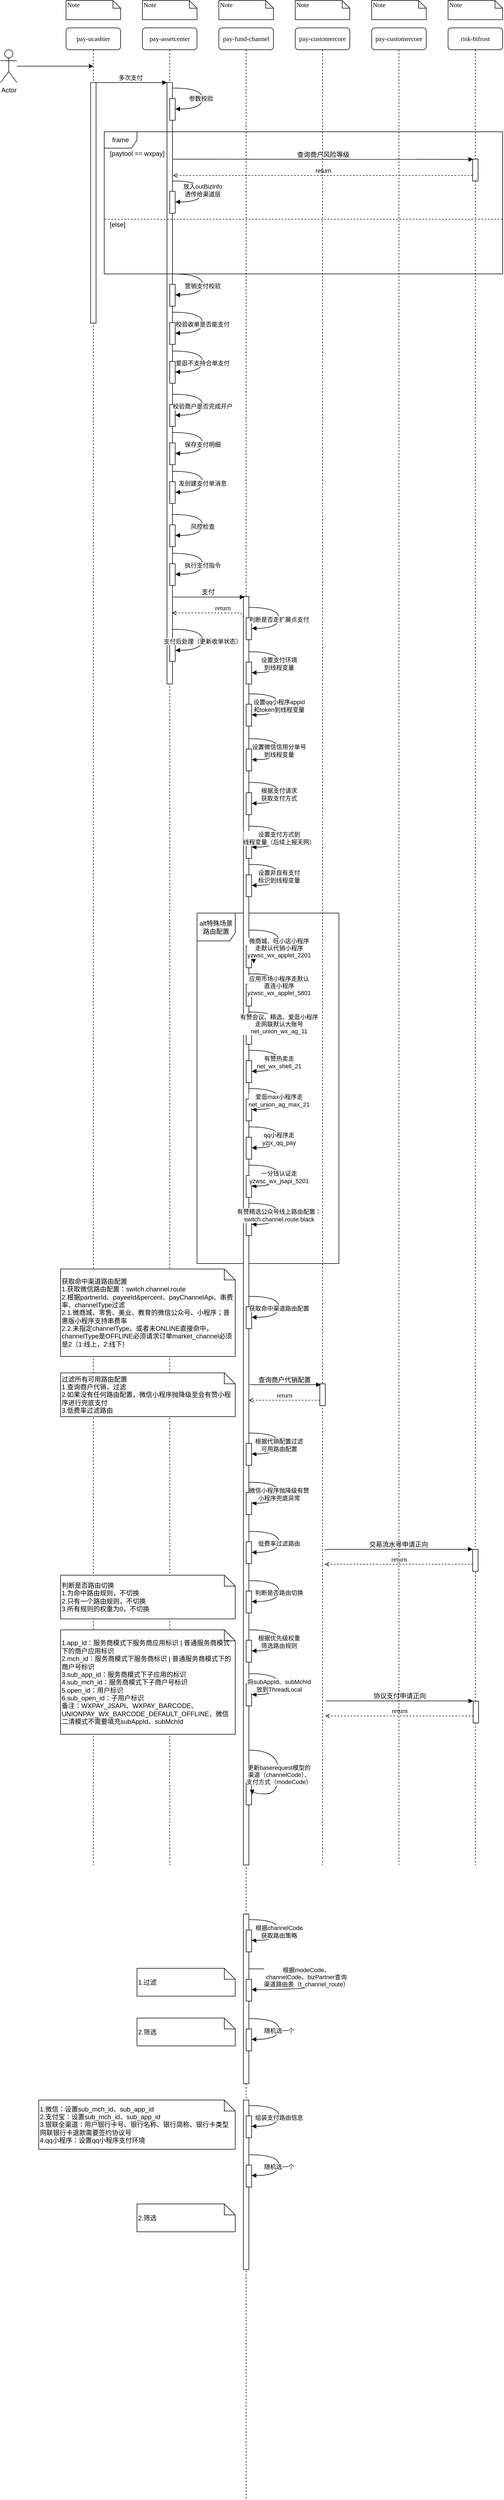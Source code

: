 <mxfile version="14.9.9" type="github">
  <diagram id="kW06Qgidbk0OTePyhjzd" name="第 1 页">
    <mxGraphModel dx="1426" dy="771" grid="1" gridSize="10" guides="1" tooltips="1" connect="1" arrows="1" fold="1" page="1" pageScale="1" pageWidth="2500" pageHeight="10000" math="0" shadow="0">
      <root>
        <mxCell id="0" />
        <mxCell id="1" parent="0" />
        <mxCell id="XzQIP6qpDgnseQ4LIaWj-4" value="pay-fund-channel" style="shape=umlLifeline;perimeter=lifelinePerimeter;whiteSpace=wrap;html=1;container=1;collapsible=0;recursiveResize=0;outlineConnect=0;rounded=1;shadow=0;comic=0;labelBackgroundColor=none;strokeWidth=1;fontFamily=Verdana;fontSize=12;align=center;" parent="1" vertex="1">
          <mxGeometry x="800" y="170" width="100" height="4520" as="geometry" />
        </mxCell>
        <mxCell id="lfuquiuAlMo9zvZJqDUm-64" value="" style="html=1;points=[];perimeter=orthogonalPerimeter;rounded=0;shadow=0;comic=0;labelBackgroundColor=none;strokeWidth=1;fontFamily=Verdana;fontSize=12;align=center;" parent="1" vertex="1">
          <mxGeometry x="845" y="3620" width="10" height="310" as="geometry" />
        </mxCell>
        <mxCell id="lfuquiuAlMo9zvZJqDUm-1" value="alt特殊场景路由配置" style="shape=umlFrame;whiteSpace=wrap;html=1;width=70;height=51;" parent="1" vertex="1">
          <mxGeometry x="760" y="1789" width="260" height="641" as="geometry" />
        </mxCell>
        <mxCell id="XzQIP6qpDgnseQ4LIaWj-1" value="&lt;span&gt;&lt;font style=&quot;font-size: 12px&quot;&gt;pay-assetcenter&lt;/font&gt;&lt;/span&gt;" style="shape=umlLifeline;perimeter=lifelinePerimeter;whiteSpace=wrap;html=1;container=0;collapsible=0;recursiveResize=0;outlineConnect=0;rounded=1;shadow=0;comic=0;labelBackgroundColor=none;strokeWidth=1;fontFamily=Verdana;fontSize=12;align=center;" parent="1" vertex="1">
          <mxGeometry x="660" y="170" width="100" height="3360" as="geometry" />
        </mxCell>
        <mxCell id="XzQIP6qpDgnseQ4LIaWj-2" value="" style="html=1;points=[];perimeter=orthogonalPerimeter;rounded=0;shadow=0;comic=0;labelBackgroundColor=none;strokeWidth=1;fontFamily=Verdana;fontSize=12;align=center;" parent="1" vertex="1">
          <mxGeometry x="705" y="270" width="10" height="1100" as="geometry" />
        </mxCell>
        <mxCell id="XzQIP6qpDgnseQ4LIaWj-3" value="risk-bifrost" style="shape=umlLifeline;perimeter=lifelinePerimeter;whiteSpace=wrap;html=1;container=0;collapsible=0;recursiveResize=0;outlineConnect=0;rounded=1;shadow=0;comic=0;labelBackgroundColor=none;strokeWidth=1;fontFamily=Verdana;fontSize=12;align=center;" parent="1" vertex="1">
          <mxGeometry x="1220" y="170" width="100" height="3360" as="geometry" />
        </mxCell>
        <mxCell id="XzQIP6qpDgnseQ4LIaWj-6" value="pay-customercore" style="shape=umlLifeline;perimeter=lifelinePerimeter;whiteSpace=wrap;html=1;container=1;collapsible=0;recursiveResize=0;outlineConnect=0;rounded=1;shadow=0;comic=0;labelBackgroundColor=none;strokeWidth=1;fontFamily=Verdana;fontSize=12;align=center;" parent="1" vertex="1">
          <mxGeometry x="1080" y="170" width="100" height="3360" as="geometry" />
        </mxCell>
        <mxCell id="XzQIP6qpDgnseQ4LIaWj-10" value="&lt;font style=&quot;font-size: 12px&quot;&gt;pay-ucashier&lt;/font&gt;" style="shape=umlLifeline;perimeter=lifelinePerimeter;whiteSpace=wrap;html=1;container=1;collapsible=0;recursiveResize=0;outlineConnect=0;rounded=1;shadow=0;comic=0;labelBackgroundColor=none;strokeWidth=1;fontFamily=Verdana;fontSize=12;align=center;" parent="1" vertex="1">
          <mxGeometry x="520" y="170" width="100" height="3360" as="geometry" />
        </mxCell>
        <mxCell id="XzQIP6qpDgnseQ4LIaWj-11" value="" style="html=1;points=[];perimeter=orthogonalPerimeter;rounded=0;shadow=0;comic=0;labelBackgroundColor=none;strokeWidth=1;fontFamily=Verdana;fontSize=12;align=center;" parent="XzQIP6qpDgnseQ4LIaWj-10" vertex="1">
          <mxGeometry x="45" y="100" width="10" height="440" as="geometry" />
        </mxCell>
        <mxCell id="XzQIP6qpDgnseQ4LIaWj-12" value="Note" style="shape=note;whiteSpace=wrap;html=1;size=14;verticalAlign=top;align=left;spacingTop=-6;rounded=0;shadow=0;comic=0;labelBackgroundColor=none;strokeWidth=1;fontFamily=Verdana;fontSize=12" parent="1" vertex="1">
          <mxGeometry x="520" y="120" width="100" height="35" as="geometry" />
        </mxCell>
        <mxCell id="XzQIP6qpDgnseQ4LIaWj-13" value="Note" style="shape=note;whiteSpace=wrap;html=1;size=14;verticalAlign=top;align=left;spacingTop=-6;rounded=0;shadow=0;comic=0;labelBackgroundColor=none;strokeWidth=1;fontFamily=Verdana;fontSize=12" parent="1" vertex="1">
          <mxGeometry x="660" y="120" width="100" height="35" as="geometry" />
        </mxCell>
        <mxCell id="XzQIP6qpDgnseQ4LIaWj-14" value="Note" style="shape=note;whiteSpace=wrap;html=1;size=14;verticalAlign=top;align=left;spacingTop=-6;rounded=0;shadow=0;comic=0;labelBackgroundColor=none;strokeWidth=1;fontFamily=Verdana;fontSize=12" parent="1" vertex="1">
          <mxGeometry x="800" y="120" width="100" height="35" as="geometry" />
        </mxCell>
        <mxCell id="XzQIP6qpDgnseQ4LIaWj-15" value="Note" style="shape=note;whiteSpace=wrap;html=1;size=14;verticalAlign=top;align=left;spacingTop=-6;rounded=0;shadow=0;comic=0;labelBackgroundColor=none;strokeWidth=1;fontFamily=Verdana;fontSize=12" parent="1" vertex="1">
          <mxGeometry x="940" y="120" width="100" height="35" as="geometry" />
        </mxCell>
        <mxCell id="XzQIP6qpDgnseQ4LIaWj-16" value="Note" style="shape=note;whiteSpace=wrap;html=1;size=14;verticalAlign=top;align=left;spacingTop=-6;rounded=0;shadow=0;comic=0;labelBackgroundColor=none;strokeWidth=1;fontFamily=Verdana;fontSize=12" parent="1" vertex="1">
          <mxGeometry x="1080" y="120" width="100" height="35" as="geometry" />
        </mxCell>
        <mxCell id="XzQIP6qpDgnseQ4LIaWj-17" value="Note" style="shape=note;whiteSpace=wrap;html=1;size=14;verticalAlign=top;align=left;spacingTop=-6;rounded=0;shadow=0;comic=0;labelBackgroundColor=none;strokeWidth=1;fontFamily=Verdana;fontSize=12" parent="1" vertex="1">
          <mxGeometry x="1220" y="120" width="100" height="35" as="geometry" />
        </mxCell>
        <mxCell id="XzQIP6qpDgnseQ4LIaWj-18" value="" style="html=1;points=[];perimeter=orthogonalPerimeter;rounded=0;shadow=0;comic=0;labelBackgroundColor=none;strokeWidth=1;fontFamily=Verdana;fontSize=12;align=center;" parent="1" vertex="1">
          <mxGeometry x="1265" y="410" width="10" height="40" as="geometry" />
        </mxCell>
        <mxCell id="XzQIP6qpDgnseQ4LIaWj-19" value="查询商户风险等级" style="html=1;verticalAlign=bottom;endArrow=block;labelBackgroundColor=none;fontFamily=Verdana;fontSize=12;edgeStyle=elbowEdgeStyle;elbow=vertical;entryX=0.1;entryY=0.025;entryDx=0;entryDy=0;entryPerimeter=0;exitX=1.1;exitY=0.182;exitDx=0;exitDy=0;exitPerimeter=0;" parent="1" target="XzQIP6qpDgnseQ4LIaWj-18" edge="1">
          <mxGeometry relative="1" as="geometry">
            <mxPoint x="716" y="410.08" as="sourcePoint" />
            <mxPoint x="980" y="490" as="targetPoint" />
          </mxGeometry>
        </mxCell>
        <mxCell id="XzQIP6qpDgnseQ4LIaWj-20" value="多次支付" style="html=1;verticalAlign=bottom;endArrow=block;entryX=0;entryY=0;entryDx=0;entryDy=0;entryPerimeter=0;" parent="1" target="XzQIP6qpDgnseQ4LIaWj-2" edge="1">
          <mxGeometry width="80" relative="1" as="geometry">
            <mxPoint x="570" y="270" as="sourcePoint" />
            <mxPoint x="700" y="270" as="targetPoint" />
          </mxGeometry>
        </mxCell>
        <mxCell id="XzQIP6qpDgnseQ4LIaWj-21" value="" style="html=1;points=[];perimeter=orthogonalPerimeter;rounded=0;shadow=0;comic=0;labelBackgroundColor=none;strokeWidth=1;fontFamily=Verdana;fontSize=12;align=center;" parent="1" vertex="1">
          <mxGeometry x="710" y="299" width="10" height="40" as="geometry" />
        </mxCell>
        <mxCell id="XzQIP6qpDgnseQ4LIaWj-22" value="" style="html=1;verticalAlign=bottom;endArrow=block;labelBackgroundColor=none;fontFamily=Verdana;fontSize=12;elbow=vertical;edgeStyle=orthogonalEdgeStyle;curved=1;entryX=1;entryY=0.286;entryPerimeter=0;exitX=1.038;exitY=0.345;exitPerimeter=0;" parent="1" edge="1">
          <mxGeometry relative="1" as="geometry">
            <mxPoint x="715.333" y="280" as="sourcePoint" />
            <mxPoint x="720.333" y="318.333" as="targetPoint" />
            <Array as="points">
              <mxPoint x="770" y="280" />
              <mxPoint x="770" y="318" />
            </Array>
          </mxGeometry>
        </mxCell>
        <mxCell id="XzQIP6qpDgnseQ4LIaWj-23" value="参数校验" style="edgeLabel;html=1;align=center;verticalAlign=middle;resizable=0;points=[];" parent="XzQIP6qpDgnseQ4LIaWj-22" vertex="1" connectable="0">
          <mxGeometry x="0.033" y="-3" relative="1" as="geometry">
            <mxPoint as="offset" />
          </mxGeometry>
        </mxCell>
        <mxCell id="XzQIP6qpDgnseQ4LIaWj-24" value="return" style="html=1;verticalAlign=bottom;endArrow=open;dashed=1;endSize=6;entryX=1.1;entryY=0.25;entryDx=0;entryDy=0;entryPerimeter=0;" parent="1" edge="1">
          <mxGeometry relative="1" as="geometry">
            <mxPoint x="1265" y="440" as="sourcePoint" />
            <mxPoint x="716" y="440" as="targetPoint" />
          </mxGeometry>
        </mxCell>
        <mxCell id="XzQIP6qpDgnseQ4LIaWj-25" value="" style="html=1;points=[];perimeter=orthogonalPerimeter;rounded=0;shadow=0;comic=0;labelBackgroundColor=none;strokeWidth=1;fontFamily=Verdana;fontSize=12;align=center;" parent="1" vertex="1">
          <mxGeometry x="710" y="469" width="10" height="40" as="geometry" />
        </mxCell>
        <mxCell id="XzQIP6qpDgnseQ4LIaWj-26" value="" style="html=1;verticalAlign=bottom;endArrow=block;labelBackgroundColor=none;fontFamily=Verdana;fontSize=12;elbow=vertical;edgeStyle=orthogonalEdgeStyle;curved=1;entryX=1;entryY=0.286;entryPerimeter=0;exitX=1.038;exitY=0.345;exitPerimeter=0;" parent="1" edge="1">
          <mxGeometry relative="1" as="geometry">
            <mxPoint x="715.333" y="450" as="sourcePoint" />
            <mxPoint x="720.333" y="488.333" as="targetPoint" />
            <Array as="points">
              <mxPoint x="770" y="450" />
              <mxPoint x="770" y="488" />
            </Array>
          </mxGeometry>
        </mxCell>
        <mxCell id="XzQIP6qpDgnseQ4LIaWj-27" value="放入outBizInfo&lt;br&gt;透传给渠道层" style="edgeLabel;html=1;align=center;verticalAlign=middle;resizable=0;points=[];" parent="XzQIP6qpDgnseQ4LIaWj-26" vertex="1" connectable="0">
          <mxGeometry x="0.005" relative="1" as="geometry">
            <mxPoint as="offset" />
          </mxGeometry>
        </mxCell>
        <mxCell id="XzQIP6qpDgnseQ4LIaWj-28" value="" style="endArrow=none;html=1;edgeStyle=orthogonalEdgeStyle;dashed=1;" parent="1" edge="1">
          <mxGeometry relative="1" as="geometry">
            <mxPoint x="591" y="520" as="sourcePoint" />
            <mxPoint x="1320" y="520" as="targetPoint" />
          </mxGeometry>
        </mxCell>
        <mxCell id="XzQIP6qpDgnseQ4LIaWj-29" value="[else]" style="text;html=1;align=center;verticalAlign=middle;resizable=0;points=[];autosize=1;strokeColor=none;" parent="1" vertex="1">
          <mxGeometry x="594" y="520" width="40" height="20" as="geometry" />
        </mxCell>
        <mxCell id="XzQIP6qpDgnseQ4LIaWj-30" value="" style="html=1;points=[];perimeter=orthogonalPerimeter;rounded=0;shadow=0;comic=0;labelBackgroundColor=none;strokeWidth=1;fontFamily=Verdana;fontSize=12;align=center;" parent="1" vertex="1">
          <mxGeometry x="710" y="639" width="10" height="40" as="geometry" />
        </mxCell>
        <mxCell id="XzQIP6qpDgnseQ4LIaWj-31" value="" style="html=1;verticalAlign=bottom;endArrow=block;labelBackgroundColor=none;fontFamily=Verdana;fontSize=12;elbow=vertical;edgeStyle=orthogonalEdgeStyle;curved=1;entryX=1;entryY=0.286;entryPerimeter=0;exitX=1.038;exitY=0.345;exitPerimeter=0;" parent="1" edge="1">
          <mxGeometry relative="1" as="geometry">
            <mxPoint x="715.333" y="620" as="sourcePoint" />
            <mxPoint x="720.333" y="658.333" as="targetPoint" />
            <Array as="points">
              <mxPoint x="770" y="620" />
              <mxPoint x="770" y="658" />
            </Array>
          </mxGeometry>
        </mxCell>
        <mxCell id="XzQIP6qpDgnseQ4LIaWj-32" value="营销支付校验" style="edgeLabel;html=1;align=center;verticalAlign=middle;resizable=0;points=[];" parent="XzQIP6qpDgnseQ4LIaWj-31" vertex="1" connectable="0">
          <mxGeometry x="0.075" relative="1" as="geometry">
            <mxPoint as="offset" />
          </mxGeometry>
        </mxCell>
        <mxCell id="XzQIP6qpDgnseQ4LIaWj-33" value="" style="html=1;points=[];perimeter=orthogonalPerimeter;rounded=0;shadow=0;comic=0;labelBackgroundColor=none;strokeWidth=1;fontFamily=Verdana;fontSize=12;align=center;" parent="1" vertex="1">
          <mxGeometry x="710" y="709" width="10" height="40" as="geometry" />
        </mxCell>
        <mxCell id="XzQIP6qpDgnseQ4LIaWj-34" value="" style="html=1;verticalAlign=bottom;endArrow=block;labelBackgroundColor=none;fontFamily=Verdana;fontSize=12;elbow=vertical;edgeStyle=orthogonalEdgeStyle;curved=1;entryX=1;entryY=0.286;entryPerimeter=0;exitX=1.038;exitY=0.345;exitPerimeter=0;" parent="1" edge="1">
          <mxGeometry relative="1" as="geometry">
            <mxPoint x="715.333" y="690" as="sourcePoint" />
            <mxPoint x="720.333" y="728.333" as="targetPoint" />
            <Array as="points">
              <mxPoint x="770" y="690" />
              <mxPoint x="770" y="728" />
            </Array>
          </mxGeometry>
        </mxCell>
        <mxCell id="XzQIP6qpDgnseQ4LIaWj-35" value="校验收单是否能支付" style="edgeLabel;html=1;align=center;verticalAlign=middle;resizable=0;points=[];" parent="XzQIP6qpDgnseQ4LIaWj-34" vertex="1" connectable="0">
          <mxGeometry x="0.075" relative="1" as="geometry">
            <mxPoint as="offset" />
          </mxGeometry>
        </mxCell>
        <mxCell id="XzQIP6qpDgnseQ4LIaWj-36" value="" style="html=1;points=[];perimeter=orthogonalPerimeter;rounded=0;shadow=0;comic=0;labelBackgroundColor=none;strokeWidth=1;fontFamily=Verdana;fontSize=12;align=center;" parent="1" vertex="1">
          <mxGeometry x="710" y="780" width="10" height="40" as="geometry" />
        </mxCell>
        <mxCell id="XzQIP6qpDgnseQ4LIaWj-37" value="" style="html=1;verticalAlign=bottom;endArrow=block;labelBackgroundColor=none;fontFamily=Verdana;fontSize=12;elbow=vertical;edgeStyle=orthogonalEdgeStyle;curved=1;entryX=1;entryY=0.286;entryPerimeter=0;exitX=1.038;exitY=0.345;exitPerimeter=0;" parent="1" edge="1">
          <mxGeometry relative="1" as="geometry">
            <mxPoint x="715.333" y="761" as="sourcePoint" />
            <mxPoint x="720.333" y="799.333" as="targetPoint" />
            <Array as="points">
              <mxPoint x="770" y="761" />
              <mxPoint x="770" y="799" />
            </Array>
          </mxGeometry>
        </mxCell>
        <mxCell id="XzQIP6qpDgnseQ4LIaWj-38" value="爱逛不支持合单支付" style="edgeLabel;html=1;align=center;verticalAlign=middle;resizable=0;points=[];" parent="XzQIP6qpDgnseQ4LIaWj-37" vertex="1" connectable="0">
          <mxGeometry x="0.075" relative="1" as="geometry">
            <mxPoint as="offset" />
          </mxGeometry>
        </mxCell>
        <mxCell id="XzQIP6qpDgnseQ4LIaWj-39" value="" style="html=1;points=[];perimeter=orthogonalPerimeter;rounded=0;shadow=0;comic=0;labelBackgroundColor=none;strokeWidth=1;fontFamily=Verdana;fontSize=12;align=center;" parent="1" vertex="1">
          <mxGeometry x="710" y="859" width="10" height="40" as="geometry" />
        </mxCell>
        <mxCell id="XzQIP6qpDgnseQ4LIaWj-40" value="" style="html=1;verticalAlign=bottom;endArrow=block;labelBackgroundColor=none;fontFamily=Verdana;fontSize=12;elbow=vertical;edgeStyle=orthogonalEdgeStyle;curved=1;entryX=1;entryY=0.286;entryPerimeter=0;exitX=1.038;exitY=0.345;exitPerimeter=0;" parent="1" edge="1">
          <mxGeometry relative="1" as="geometry">
            <mxPoint x="715.333" y="840" as="sourcePoint" />
            <mxPoint x="720.333" y="878.333" as="targetPoint" />
            <Array as="points">
              <mxPoint x="770" y="840" />
              <mxPoint x="770" y="878" />
            </Array>
          </mxGeometry>
        </mxCell>
        <mxCell id="XzQIP6qpDgnseQ4LIaWj-41" value="校验商户是否完成开户" style="edgeLabel;html=1;align=center;verticalAlign=middle;resizable=0;points=[];" parent="XzQIP6qpDgnseQ4LIaWj-40" vertex="1" connectable="0">
          <mxGeometry x="0.075" relative="1" as="geometry">
            <mxPoint as="offset" />
          </mxGeometry>
        </mxCell>
        <mxCell id="XzQIP6qpDgnseQ4LIaWj-42" value="" style="html=1;points=[];perimeter=orthogonalPerimeter;rounded=0;shadow=0;comic=0;labelBackgroundColor=none;strokeWidth=1;fontFamily=Verdana;fontSize=12;align=center;" parent="1" vertex="1">
          <mxGeometry x="710" y="929" width="10" height="40" as="geometry" />
        </mxCell>
        <mxCell id="XzQIP6qpDgnseQ4LIaWj-43" value="" style="html=1;verticalAlign=bottom;endArrow=block;labelBackgroundColor=none;fontFamily=Verdana;fontSize=12;elbow=vertical;edgeStyle=orthogonalEdgeStyle;curved=1;entryX=1;entryY=0.286;entryPerimeter=0;exitX=1.038;exitY=0.345;exitPerimeter=0;" parent="1" edge="1">
          <mxGeometry relative="1" as="geometry">
            <mxPoint x="715.333" y="910" as="sourcePoint" />
            <mxPoint x="720.333" y="948.333" as="targetPoint" />
            <Array as="points">
              <mxPoint x="770" y="910" />
              <mxPoint x="770" y="948" />
            </Array>
          </mxGeometry>
        </mxCell>
        <mxCell id="XzQIP6qpDgnseQ4LIaWj-44" value="保存支付明细" style="edgeLabel;html=1;align=center;verticalAlign=middle;resizable=0;points=[];" parent="XzQIP6qpDgnseQ4LIaWj-43" vertex="1" connectable="0">
          <mxGeometry x="0.075" relative="1" as="geometry">
            <mxPoint as="offset" />
          </mxGeometry>
        </mxCell>
        <mxCell id="XzQIP6qpDgnseQ4LIaWj-45" value="" style="html=1;points=[];perimeter=orthogonalPerimeter;rounded=0;shadow=0;comic=0;labelBackgroundColor=none;strokeWidth=1;fontFamily=Verdana;fontSize=12;align=center;" parent="1" vertex="1">
          <mxGeometry x="710" y="1000" width="10" height="40" as="geometry" />
        </mxCell>
        <mxCell id="XzQIP6qpDgnseQ4LIaWj-46" value="" style="html=1;verticalAlign=bottom;endArrow=block;labelBackgroundColor=none;fontFamily=Verdana;fontSize=12;elbow=vertical;edgeStyle=orthogonalEdgeStyle;curved=1;entryX=1;entryY=0.286;entryPerimeter=0;exitX=1.038;exitY=0.345;exitPerimeter=0;" parent="1" edge="1">
          <mxGeometry relative="1" as="geometry">
            <mxPoint x="715.333" y="981" as="sourcePoint" />
            <mxPoint x="720.333" y="1019.333" as="targetPoint" />
            <Array as="points">
              <mxPoint x="770" y="981" />
              <mxPoint x="770" y="1019" />
            </Array>
          </mxGeometry>
        </mxCell>
        <mxCell id="XzQIP6qpDgnseQ4LIaWj-47" value="发创建支付单消息" style="edgeLabel;html=1;align=center;verticalAlign=middle;resizable=0;points=[];" parent="XzQIP6qpDgnseQ4LIaWj-46" vertex="1" connectable="0">
          <mxGeometry x="0.075" relative="1" as="geometry">
            <mxPoint as="offset" />
          </mxGeometry>
        </mxCell>
        <mxCell id="XzQIP6qpDgnseQ4LIaWj-48" value="" style="html=1;points=[];perimeter=orthogonalPerimeter;rounded=0;shadow=0;comic=0;labelBackgroundColor=none;strokeWidth=1;fontFamily=Verdana;fontSize=12;align=center;" parent="1" vertex="1">
          <mxGeometry x="710" y="1079" width="10" height="40" as="geometry" />
        </mxCell>
        <mxCell id="XzQIP6qpDgnseQ4LIaWj-49" value="" style="html=1;verticalAlign=bottom;endArrow=block;labelBackgroundColor=none;fontFamily=Verdana;fontSize=12;elbow=vertical;edgeStyle=orthogonalEdgeStyle;curved=1;entryX=1;entryY=0.286;entryPerimeter=0;exitX=1.038;exitY=0.345;exitPerimeter=0;" parent="1" edge="1">
          <mxGeometry relative="1" as="geometry">
            <mxPoint x="715.333" y="1060" as="sourcePoint" />
            <mxPoint x="720.333" y="1098.333" as="targetPoint" />
            <Array as="points">
              <mxPoint x="770" y="1060" />
              <mxPoint x="770" y="1098" />
            </Array>
          </mxGeometry>
        </mxCell>
        <mxCell id="XzQIP6qpDgnseQ4LIaWj-50" value="风控检查" style="edgeLabel;html=1;align=center;verticalAlign=middle;resizable=0;points=[];" parent="XzQIP6qpDgnseQ4LIaWj-49" vertex="1" connectable="0">
          <mxGeometry x="0.075" relative="1" as="geometry">
            <mxPoint as="offset" />
          </mxGeometry>
        </mxCell>
        <mxCell id="XzQIP6qpDgnseQ4LIaWj-51" value="" style="html=1;points=[];perimeter=orthogonalPerimeter;rounded=0;shadow=0;comic=0;labelBackgroundColor=none;strokeWidth=1;fontFamily=Verdana;fontSize=12;align=center;" parent="1" vertex="1">
          <mxGeometry x="710" y="1150" width="10" height="40" as="geometry" />
        </mxCell>
        <mxCell id="XzQIP6qpDgnseQ4LIaWj-52" value="" style="html=1;verticalAlign=bottom;endArrow=block;labelBackgroundColor=none;fontFamily=Verdana;fontSize=12;elbow=vertical;edgeStyle=orthogonalEdgeStyle;curved=1;entryX=1;entryY=0.286;entryPerimeter=0;exitX=1.038;exitY=0.345;exitPerimeter=0;" parent="1" edge="1">
          <mxGeometry relative="1" as="geometry">
            <mxPoint x="715.333" y="1131" as="sourcePoint" />
            <mxPoint x="720.333" y="1169.333" as="targetPoint" />
            <Array as="points">
              <mxPoint x="770" y="1131" />
              <mxPoint x="770" y="1169" />
            </Array>
          </mxGeometry>
        </mxCell>
        <mxCell id="XzQIP6qpDgnseQ4LIaWj-53" value="执行支付指令" style="edgeLabel;html=1;align=center;verticalAlign=middle;resizable=0;points=[];" parent="XzQIP6qpDgnseQ4LIaWj-52" vertex="1" connectable="0">
          <mxGeometry x="0.075" relative="1" as="geometry">
            <mxPoint as="offset" />
          </mxGeometry>
        </mxCell>
        <mxCell id="XzQIP6qpDgnseQ4LIaWj-54" value="" style="html=1;points=[];perimeter=orthogonalPerimeter;rounded=0;shadow=0;comic=0;labelBackgroundColor=none;strokeWidth=1;fontFamily=Verdana;fontSize=12;align=center;" parent="1" vertex="1">
          <mxGeometry x="710" y="1289" width="10" height="40" as="geometry" />
        </mxCell>
        <mxCell id="XzQIP6qpDgnseQ4LIaWj-55" value="" style="html=1;verticalAlign=bottom;endArrow=block;labelBackgroundColor=none;fontFamily=Verdana;fontSize=12;elbow=vertical;edgeStyle=orthogonalEdgeStyle;curved=1;entryX=1;entryY=0.286;entryPerimeter=0;exitX=1.038;exitY=0.345;exitPerimeter=0;" parent="1" edge="1">
          <mxGeometry relative="1" as="geometry">
            <mxPoint x="715.333" y="1270" as="sourcePoint" />
            <mxPoint x="720.333" y="1308.333" as="targetPoint" />
            <Array as="points">
              <mxPoint x="770" y="1270" />
              <mxPoint x="770" y="1308" />
            </Array>
          </mxGeometry>
        </mxCell>
        <mxCell id="XzQIP6qpDgnseQ4LIaWj-56" value="支付后处理（更新收单状态）" style="edgeLabel;html=1;align=center;verticalAlign=middle;resizable=0;points=[];" parent="XzQIP6qpDgnseQ4LIaWj-55" vertex="1" connectable="0">
          <mxGeometry x="0.075" relative="1" as="geometry">
            <mxPoint as="offset" />
          </mxGeometry>
        </mxCell>
        <mxCell id="XzQIP6qpDgnseQ4LIaWj-57" value="" style="html=1;points=[];perimeter=orthogonalPerimeter;rounded=0;shadow=0;comic=0;labelBackgroundColor=none;strokeColor=#000000;strokeWidth=1;fillColor=#FFFFFF;fontFamily=Verdana;fontSize=12;fontColor=#000000;align=center;" parent="1" vertex="1">
          <mxGeometry x="845" y="1210" width="10" height="2320" as="geometry" />
        </mxCell>
        <mxCell id="XzQIP6qpDgnseQ4LIaWj-58" value="支付" style="html=1;verticalAlign=bottom;endArrow=block;labelBackgroundColor=none;fontFamily=Verdana;fontSize=12;edgeStyle=elbowEdgeStyle;elbow=vertical;exitX=1;exitY=0.854;exitDx=0;exitDy=0;exitPerimeter=0;" parent="1" source="XzQIP6qpDgnseQ4LIaWj-2" edge="1">
          <mxGeometry relative="1" as="geometry">
            <mxPoint x="722" y="1210" as="sourcePoint" />
            <mxPoint x="847" y="1211" as="targetPoint" />
            <Array as="points">
              <mxPoint x="720" y="1211" />
            </Array>
          </mxGeometry>
        </mxCell>
        <mxCell id="XzQIP6qpDgnseQ4LIaWj-59" value="" style="html=1;points=[];perimeter=orthogonalPerimeter;rounded=0;shadow=0;comic=0;labelBackgroundColor=none;strokeWidth=1;fontFamily=Verdana;fontSize=12;align=center;" parent="1" vertex="1">
          <mxGeometry x="850" y="1249" width="10" height="40" as="geometry" />
        </mxCell>
        <mxCell id="XzQIP6qpDgnseQ4LIaWj-60" value="" style="html=1;verticalAlign=bottom;endArrow=block;labelBackgroundColor=none;fontFamily=Verdana;fontSize=12;elbow=vertical;edgeStyle=orthogonalEdgeStyle;curved=1;entryX=1;entryY=0.286;entryPerimeter=0;exitX=1.038;exitY=0.345;exitPerimeter=0;" parent="1" edge="1">
          <mxGeometry relative="1" as="geometry">
            <mxPoint x="855.333" y="1230" as="sourcePoint" />
            <mxPoint x="860.333" y="1268.333" as="targetPoint" />
            <Array as="points">
              <mxPoint x="910" y="1230" />
              <mxPoint x="910" y="1268" />
            </Array>
          </mxGeometry>
        </mxCell>
        <mxCell id="XzQIP6qpDgnseQ4LIaWj-61" value="判断是否走扩展点支付" style="edgeLabel;html=1;align=center;verticalAlign=middle;resizable=0;points=[];" parent="XzQIP6qpDgnseQ4LIaWj-60" vertex="1" connectable="0">
          <mxGeometry x="0.075" relative="1" as="geometry">
            <mxPoint as="offset" />
          </mxGeometry>
        </mxCell>
        <mxCell id="XzQIP6qpDgnseQ4LIaWj-63" value="return" style="html=1;verticalAlign=bottom;endArrow=open;dashed=1;endSize=6;labelBackgroundColor=none;fontFamily=Verdana;fontSize=12;edgeStyle=elbowEdgeStyle;elbow=vertical;exitX=0;exitY=0.037;exitDx=0;exitDy=0;exitPerimeter=0;" parent="1" source="XzQIP6qpDgnseQ4LIaWj-57" edge="1">
          <mxGeometry relative="1" as="geometry">
            <mxPoint x="714" y="1240" as="targetPoint" />
            <Array as="points">
              <mxPoint x="783.5" y="1240" />
              <mxPoint x="813.5" y="1240" />
            </Array>
            <mxPoint x="838.5" y="1240" as="sourcePoint" />
          </mxGeometry>
        </mxCell>
        <mxCell id="XzQIP6qpDgnseQ4LIaWj-131" value="" style="html=1;points=[];perimeter=orthogonalPerimeter;rounded=0;shadow=0;comic=0;labelBackgroundColor=none;strokeWidth=1;fontFamily=Verdana;fontSize=12;align=center;" parent="1" vertex="1">
          <mxGeometry x="1265" y="2953" width="10" height="40" as="geometry" />
        </mxCell>
        <mxCell id="XzQIP6qpDgnseQ4LIaWj-132" value="交易流水号申请正向" style="html=1;verticalAlign=bottom;endArrow=block;labelBackgroundColor=none;fontFamily=Verdana;fontSize=12;edgeStyle=elbowEdgeStyle;elbow=vertical;exitX=1;exitY=0.74;exitDx=0;exitDy=0;exitPerimeter=0;" parent="1" edge="1">
          <mxGeometry relative="1" as="geometry">
            <mxPoint x="995" y="2955.2" as="sourcePoint" />
            <mxPoint x="1265" y="2953" as="targetPoint" />
            <Array as="points">
              <mxPoint x="1005" y="2952.6" />
            </Array>
          </mxGeometry>
        </mxCell>
        <mxCell id="XzQIP6qpDgnseQ4LIaWj-133" value="return" style="html=1;verticalAlign=bottom;endArrow=open;dashed=1;endSize=6;labelBackgroundColor=none;fontFamily=Verdana;fontSize=12;edgeStyle=elbowEdgeStyle;elbow=vertical;exitX=0;exitY=0.7;exitDx=0;exitDy=0;exitPerimeter=0;" parent="1" source="XzQIP6qpDgnseQ4LIaWj-131" edge="1">
          <mxGeometry relative="1" as="geometry">
            <mxPoint x="994" y="2980" as="targetPoint" />
            <Array as="points">
              <mxPoint x="1204" y="2980" />
              <mxPoint x="1234" y="2980" />
            </Array>
            <mxPoint x="1259" y="2980" as="sourcePoint" />
          </mxGeometry>
        </mxCell>
        <mxCell id="XzQIP6qpDgnseQ4LIaWj-143" value="" style="html=1;points=[];perimeter=orthogonalPerimeter;rounded=0;shadow=0;comic=0;labelBackgroundColor=none;strokeWidth=1;fontFamily=Verdana;fontSize=12;align=center;" parent="1" vertex="1">
          <mxGeometry x="1266" y="3230.4" width="10" height="40" as="geometry" />
        </mxCell>
        <mxCell id="XzQIP6qpDgnseQ4LIaWj-144" value="协议支付申请正向" style="html=1;verticalAlign=bottom;endArrow=block;labelBackgroundColor=none;fontFamily=Verdana;fontSize=12;edgeStyle=elbowEdgeStyle;elbow=vertical;" parent="1" edge="1">
          <mxGeometry relative="1" as="geometry">
            <mxPoint x="996" y="3230" as="sourcePoint" />
            <mxPoint x="1266" y="3230.4" as="targetPoint" />
            <Array as="points">
              <mxPoint x="1006" y="3230" />
            </Array>
          </mxGeometry>
        </mxCell>
        <mxCell id="XzQIP6qpDgnseQ4LIaWj-145" value="return" style="html=1;verticalAlign=bottom;endArrow=open;dashed=1;endSize=6;labelBackgroundColor=none;fontFamily=Verdana;fontSize=12;edgeStyle=elbowEdgeStyle;elbow=vertical;exitX=0;exitY=0.7;exitDx=0;exitDy=0;exitPerimeter=0;" parent="1" source="XzQIP6qpDgnseQ4LIaWj-143" edge="1">
          <mxGeometry relative="1" as="geometry">
            <mxPoint x="995" y="3257.4" as="targetPoint" />
            <Array as="points">
              <mxPoint x="1205" y="3257.4" />
              <mxPoint x="1235" y="3257.4" />
            </Array>
            <mxPoint x="1260" y="3257.4" as="sourcePoint" />
          </mxGeometry>
        </mxCell>
        <mxCell id="XzQIP6qpDgnseQ4LIaWj-146" value="" style="edgeStyle=orthogonalEdgeStyle;rounded=0;orthogonalLoop=1;jettySize=auto;html=1;" parent="1" source="XzQIP6qpDgnseQ4LIaWj-147" edge="1">
          <mxGeometry relative="1" as="geometry">
            <mxPoint x="570" y="240" as="targetPoint" />
            <Array as="points">
              <mxPoint x="540" y="240" />
              <mxPoint x="540" y="240" />
            </Array>
          </mxGeometry>
        </mxCell>
        <mxCell id="XzQIP6qpDgnseQ4LIaWj-147" value="Actor" style="shape=umlActor;verticalLabelPosition=bottom;verticalAlign=top;html=1;" parent="1" vertex="1">
          <mxGeometry x="400" y="210" width="30" height="60" as="geometry" />
        </mxCell>
        <mxCell id="XzQIP6qpDgnseQ4LIaWj-148" value="" style="html=1;points=[];perimeter=orthogonalPerimeter;rounded=0;shadow=0;comic=0;labelBackgroundColor=none;strokeWidth=1;fontFamily=Verdana;fontSize=12;align=center;" parent="1" vertex="1">
          <mxGeometry x="850" y="1330" width="10" height="40" as="geometry" />
        </mxCell>
        <mxCell id="XzQIP6qpDgnseQ4LIaWj-149" value="" style="html=1;verticalAlign=bottom;endArrow=block;labelBackgroundColor=none;fontFamily=Verdana;fontSize=12;elbow=vertical;edgeStyle=orthogonalEdgeStyle;curved=1;entryX=1;entryY=0.286;entryPerimeter=0;exitX=1.038;exitY=0.345;exitPerimeter=0;" parent="1" edge="1">
          <mxGeometry relative="1" as="geometry">
            <mxPoint x="855.333" y="1311" as="sourcePoint" />
            <mxPoint x="860.333" y="1349.333" as="targetPoint" />
            <Array as="points">
              <mxPoint x="910" y="1311" />
              <mxPoint x="910" y="1349" />
            </Array>
          </mxGeometry>
        </mxCell>
        <mxCell id="XzQIP6qpDgnseQ4LIaWj-150" value="设置支付环境&lt;br&gt;到线程变量" style="edgeLabel;html=1;align=center;verticalAlign=middle;resizable=0;points=[];" parent="XzQIP6qpDgnseQ4LIaWj-149" vertex="1" connectable="0">
          <mxGeometry x="0.075" relative="1" as="geometry">
            <mxPoint as="offset" />
          </mxGeometry>
        </mxCell>
        <mxCell id="XzQIP6qpDgnseQ4LIaWj-151" value="" style="html=1;points=[];perimeter=orthogonalPerimeter;rounded=0;shadow=0;comic=0;labelBackgroundColor=none;strokeWidth=1;fontFamily=Verdana;fontSize=12;align=center;" parent="1" vertex="1">
          <mxGeometry x="850" y="1407" width="10" height="40" as="geometry" />
        </mxCell>
        <mxCell id="XzQIP6qpDgnseQ4LIaWj-152" value="" style="html=1;verticalAlign=bottom;endArrow=block;labelBackgroundColor=none;fontFamily=Verdana;fontSize=12;elbow=vertical;edgeStyle=orthogonalEdgeStyle;curved=1;entryX=1;entryY=0.286;entryPerimeter=0;exitX=1.038;exitY=0.345;exitPerimeter=0;" parent="1" edge="1">
          <mxGeometry relative="1" as="geometry">
            <mxPoint x="855.333" y="1388" as="sourcePoint" />
            <mxPoint x="860.333" y="1426.333" as="targetPoint" />
            <Array as="points">
              <mxPoint x="910" y="1388" />
              <mxPoint x="910" y="1426" />
            </Array>
          </mxGeometry>
        </mxCell>
        <mxCell id="XzQIP6qpDgnseQ4LIaWj-153" value="设置qq小程序appid&lt;br&gt;和token到线程变量" style="edgeLabel;html=1;align=center;verticalAlign=middle;resizable=0;points=[];" parent="XzQIP6qpDgnseQ4LIaWj-152" vertex="1" connectable="0">
          <mxGeometry x="0.075" relative="1" as="geometry">
            <mxPoint as="offset" />
          </mxGeometry>
        </mxCell>
        <mxCell id="XzQIP6qpDgnseQ4LIaWj-154" value="" style="html=1;points=[];perimeter=orthogonalPerimeter;rounded=0;shadow=0;comic=0;labelBackgroundColor=none;strokeWidth=1;fontFamily=Verdana;fontSize=12;align=center;" parent="1" vertex="1">
          <mxGeometry x="850" y="1489" width="10" height="40" as="geometry" />
        </mxCell>
        <mxCell id="XzQIP6qpDgnseQ4LIaWj-155" value="" style="html=1;verticalAlign=bottom;endArrow=block;labelBackgroundColor=none;fontFamily=Verdana;fontSize=12;elbow=vertical;edgeStyle=orthogonalEdgeStyle;curved=1;entryX=1;entryY=0.286;entryPerimeter=0;exitX=1.038;exitY=0.345;exitPerimeter=0;" parent="1" edge="1">
          <mxGeometry relative="1" as="geometry">
            <mxPoint x="855.333" y="1470" as="sourcePoint" />
            <mxPoint x="860.333" y="1508.333" as="targetPoint" />
            <Array as="points">
              <mxPoint x="910" y="1470" />
              <mxPoint x="910" y="1508" />
            </Array>
          </mxGeometry>
        </mxCell>
        <mxCell id="XzQIP6qpDgnseQ4LIaWj-156" value="设置微信信用分单号&lt;br&gt;到线程变量" style="edgeLabel;html=1;align=center;verticalAlign=middle;resizable=0;points=[];" parent="XzQIP6qpDgnseQ4LIaWj-155" vertex="1" connectable="0">
          <mxGeometry x="0.075" relative="1" as="geometry">
            <mxPoint as="offset" />
          </mxGeometry>
        </mxCell>
        <mxCell id="XzQIP6qpDgnseQ4LIaWj-157" value="" style="html=1;points=[];perimeter=orthogonalPerimeter;rounded=0;shadow=0;comic=0;labelBackgroundColor=none;strokeWidth=1;fontFamily=Verdana;fontSize=12;align=center;" parent="1" vertex="1">
          <mxGeometry x="850" y="1569" width="10" height="40" as="geometry" />
        </mxCell>
        <mxCell id="XzQIP6qpDgnseQ4LIaWj-158" value="" style="html=1;verticalAlign=bottom;endArrow=block;labelBackgroundColor=none;fontFamily=Verdana;fontSize=12;elbow=vertical;edgeStyle=orthogonalEdgeStyle;curved=1;entryX=1;entryY=0.286;entryPerimeter=0;exitX=1.038;exitY=0.345;exitPerimeter=0;" parent="1" edge="1">
          <mxGeometry relative="1" as="geometry">
            <mxPoint x="855.333" y="1550" as="sourcePoint" />
            <mxPoint x="860.333" y="1588.333" as="targetPoint" />
            <Array as="points">
              <mxPoint x="910" y="1550" />
              <mxPoint x="910" y="1588" />
            </Array>
          </mxGeometry>
        </mxCell>
        <mxCell id="XzQIP6qpDgnseQ4LIaWj-159" value="根据支付请求&lt;br&gt;获取支付方式" style="edgeLabel;html=1;align=center;verticalAlign=middle;resizable=0;points=[];" parent="XzQIP6qpDgnseQ4LIaWj-158" vertex="1" connectable="0">
          <mxGeometry x="0.075" relative="1" as="geometry">
            <mxPoint as="offset" />
          </mxGeometry>
        </mxCell>
        <mxCell id="XzQIP6qpDgnseQ4LIaWj-160" value="" style="html=1;points=[];perimeter=orthogonalPerimeter;rounded=0;shadow=0;comic=0;labelBackgroundColor=none;strokeWidth=1;fontFamily=Verdana;fontSize=12;align=center;" parent="1" vertex="1">
          <mxGeometry x="850" y="1649" width="10" height="40" as="geometry" />
        </mxCell>
        <mxCell id="XzQIP6qpDgnseQ4LIaWj-161" value="" style="html=1;verticalAlign=bottom;endArrow=block;labelBackgroundColor=none;fontFamily=Verdana;fontSize=12;elbow=vertical;edgeStyle=orthogonalEdgeStyle;curved=1;entryX=1;entryY=0.286;entryPerimeter=0;exitX=1.038;exitY=0.345;exitPerimeter=0;" parent="1" edge="1">
          <mxGeometry relative="1" as="geometry">
            <mxPoint x="855.333" y="1630" as="sourcePoint" />
            <mxPoint x="860.333" y="1668.333" as="targetPoint" />
            <Array as="points">
              <mxPoint x="910" y="1630" />
              <mxPoint x="910" y="1668" />
            </Array>
          </mxGeometry>
        </mxCell>
        <mxCell id="XzQIP6qpDgnseQ4LIaWj-162" value="设置支付方式到&lt;br&gt;线程变量（后续上报天网）" style="edgeLabel;html=1;align=center;verticalAlign=middle;resizable=0;points=[];" parent="XzQIP6qpDgnseQ4LIaWj-161" vertex="1" connectable="0">
          <mxGeometry x="0.075" relative="1" as="geometry">
            <mxPoint as="offset" />
          </mxGeometry>
        </mxCell>
        <mxCell id="XzQIP6qpDgnseQ4LIaWj-163" value="" style="html=1;points=[];perimeter=orthogonalPerimeter;rounded=0;shadow=0;comic=0;labelBackgroundColor=none;strokeWidth=1;fontFamily=Verdana;fontSize=12;align=center;" parent="1" vertex="1">
          <mxGeometry x="850" y="1719" width="10" height="40" as="geometry" />
        </mxCell>
        <mxCell id="XzQIP6qpDgnseQ4LIaWj-164" value="" style="html=1;verticalAlign=bottom;endArrow=block;labelBackgroundColor=none;fontFamily=Verdana;fontSize=12;elbow=vertical;edgeStyle=orthogonalEdgeStyle;curved=1;entryX=1;entryY=0.286;entryPerimeter=0;exitX=1.038;exitY=0.345;exitPerimeter=0;" parent="1" edge="1">
          <mxGeometry relative="1" as="geometry">
            <mxPoint x="855.333" y="1700" as="sourcePoint" />
            <mxPoint x="860.333" y="1738.333" as="targetPoint" />
            <Array as="points">
              <mxPoint x="910" y="1700" />
              <mxPoint x="910" y="1738" />
            </Array>
          </mxGeometry>
        </mxCell>
        <mxCell id="XzQIP6qpDgnseQ4LIaWj-165" value="设置非自有支付&lt;br&gt;标识到线程变量" style="edgeLabel;html=1;align=center;verticalAlign=middle;resizable=0;points=[];" parent="XzQIP6qpDgnseQ4LIaWj-164" vertex="1" connectable="0">
          <mxGeometry x="0.075" relative="1" as="geometry">
            <mxPoint as="offset" />
          </mxGeometry>
        </mxCell>
        <mxCell id="CDEZrAH9GU6wmxjDfpgE-1" value="" style="html=1;points=[];perimeter=orthogonalPerimeter;rounded=0;shadow=0;comic=0;labelBackgroundColor=none;strokeWidth=1;fontFamily=Verdana;fontSize=12;align=center;" parent="1" vertex="1">
          <mxGeometry x="850" y="1849" width="10" height="40" as="geometry" />
        </mxCell>
        <mxCell id="CDEZrAH9GU6wmxjDfpgE-2" value="" style="html=1;verticalAlign=bottom;endArrow=block;labelBackgroundColor=none;fontFamily=Verdana;fontSize=12;elbow=vertical;edgeStyle=orthogonalEdgeStyle;curved=1;entryX=1.4;entryY=0.8;entryPerimeter=0;exitX=1.038;exitY=0.345;exitPerimeter=0;entryDx=0;entryDy=0;" parent="1" target="CDEZrAH9GU6wmxjDfpgE-1" edge="1">
          <mxGeometry relative="1" as="geometry">
            <mxPoint x="855.333" y="1820" as="sourcePoint" />
            <mxPoint x="860.333" y="1858.333" as="targetPoint" />
            <Array as="points">
              <mxPoint x="910" y="1820" />
              <mxPoint x="910" y="1858" />
              <mxPoint x="864" y="1858" />
            </Array>
          </mxGeometry>
        </mxCell>
        <mxCell id="CDEZrAH9GU6wmxjDfpgE-3" value="微商城、旺小店小程序&lt;br&gt;走默认代销小程序&lt;br&gt;yzwsc_wx_applet_2201" style="edgeLabel;html=1;align=center;verticalAlign=middle;resizable=0;points=[];" parent="CDEZrAH9GU6wmxjDfpgE-2" vertex="1" connectable="0">
          <mxGeometry x="0.075" relative="1" as="geometry">
            <mxPoint as="offset" />
          </mxGeometry>
        </mxCell>
        <mxCell id="CDEZrAH9GU6wmxjDfpgE-4" value="" style="html=1;points=[];perimeter=orthogonalPerimeter;rounded=0;shadow=0;comic=0;labelBackgroundColor=none;strokeWidth=1;fontFamily=Verdana;fontSize=12;align=center;" parent="1" vertex="1">
          <mxGeometry x="850" y="1919" width="10" height="40" as="geometry" />
        </mxCell>
        <mxCell id="CDEZrAH9GU6wmxjDfpgE-5" value="" style="html=1;verticalAlign=bottom;endArrow=block;labelBackgroundColor=none;fontFamily=Verdana;fontSize=12;elbow=vertical;edgeStyle=orthogonalEdgeStyle;curved=1;entryX=1;entryY=0.286;entryPerimeter=0;exitX=1.038;exitY=0.345;exitPerimeter=0;" parent="1" edge="1">
          <mxGeometry relative="1" as="geometry">
            <mxPoint x="855.333" y="1900" as="sourcePoint" />
            <mxPoint x="860.333" y="1938.333" as="targetPoint" />
            <Array as="points">
              <mxPoint x="910" y="1900" />
              <mxPoint x="910" y="1938" />
            </Array>
          </mxGeometry>
        </mxCell>
        <mxCell id="CDEZrAH9GU6wmxjDfpgE-6" value="应用市场小程序走默认&lt;br&gt;直连小程序&lt;br&gt;yzwsc_wx_applet_5801" style="edgeLabel;html=1;align=center;verticalAlign=middle;resizable=0;points=[];" parent="CDEZrAH9GU6wmxjDfpgE-5" vertex="1" connectable="0">
          <mxGeometry x="0.075" relative="1" as="geometry">
            <mxPoint as="offset" />
          </mxGeometry>
        </mxCell>
        <mxCell id="CDEZrAH9GU6wmxjDfpgE-7" value="" style="html=1;points=[];perimeter=orthogonalPerimeter;rounded=0;shadow=0;comic=0;labelBackgroundColor=none;strokeWidth=1;fontFamily=Verdana;fontSize=12;align=center;" parent="1" vertex="1">
          <mxGeometry x="850" y="1989" width="10" height="40" as="geometry" />
        </mxCell>
        <mxCell id="CDEZrAH9GU6wmxjDfpgE-8" value="" style="html=1;verticalAlign=bottom;endArrow=block;labelBackgroundColor=none;fontFamily=Verdana;fontSize=12;elbow=vertical;edgeStyle=orthogonalEdgeStyle;curved=1;entryX=1;entryY=0.286;entryPerimeter=0;exitX=1.038;exitY=0.345;exitPerimeter=0;" parent="1" edge="1">
          <mxGeometry relative="1" as="geometry">
            <mxPoint x="855.333" y="1970" as="sourcePoint" />
            <mxPoint x="860.333" y="2008.333" as="targetPoint" />
            <Array as="points">
              <mxPoint x="910" y="1970" />
              <mxPoint x="910" y="2008" />
            </Array>
          </mxGeometry>
        </mxCell>
        <mxCell id="CDEZrAH9GU6wmxjDfpgE-9" value="有赞会议、精选、爱逛小程序&lt;br&gt;走网联默认大账号&lt;br&gt;net_union_wx_ag_11" style="edgeLabel;html=1;align=center;verticalAlign=middle;resizable=0;points=[];" parent="CDEZrAH9GU6wmxjDfpgE-8" vertex="1" connectable="0">
          <mxGeometry x="0.075" relative="1" as="geometry">
            <mxPoint as="offset" />
          </mxGeometry>
        </mxCell>
        <mxCell id="CDEZrAH9GU6wmxjDfpgE-10" value="" style="html=1;points=[];perimeter=orthogonalPerimeter;rounded=0;shadow=0;comic=0;labelBackgroundColor=none;strokeWidth=1;fontFamily=Verdana;fontSize=12;align=center;" parent="1" vertex="1">
          <mxGeometry x="850" y="2059" width="10" height="40" as="geometry" />
        </mxCell>
        <mxCell id="CDEZrAH9GU6wmxjDfpgE-11" value="" style="html=1;verticalAlign=bottom;endArrow=block;labelBackgroundColor=none;fontFamily=Verdana;fontSize=12;elbow=vertical;edgeStyle=orthogonalEdgeStyle;curved=1;entryX=1;entryY=0.286;entryPerimeter=0;exitX=1.038;exitY=0.345;exitPerimeter=0;" parent="1" edge="1">
          <mxGeometry relative="1" as="geometry">
            <mxPoint x="855.333" y="2040" as="sourcePoint" />
            <mxPoint x="860.333" y="2078.333" as="targetPoint" />
            <Array as="points">
              <mxPoint x="910" y="2040" />
              <mxPoint x="910" y="2078" />
            </Array>
          </mxGeometry>
        </mxCell>
        <mxCell id="CDEZrAH9GU6wmxjDfpgE-12" value="有赞热卖走&lt;br&gt;net_wx_shell_21" style="edgeLabel;html=1;align=center;verticalAlign=middle;resizable=0;points=[];" parent="CDEZrAH9GU6wmxjDfpgE-11" vertex="1" connectable="0">
          <mxGeometry x="0.075" relative="1" as="geometry">
            <mxPoint as="offset" />
          </mxGeometry>
        </mxCell>
        <mxCell id="CDEZrAH9GU6wmxjDfpgE-13" value="" style="html=1;points=[];perimeter=orthogonalPerimeter;rounded=0;shadow=0;comic=0;labelBackgroundColor=none;strokeWidth=1;fontFamily=Verdana;fontSize=12;align=center;" parent="1" vertex="1">
          <mxGeometry x="850" y="2129" width="10" height="40" as="geometry" />
        </mxCell>
        <mxCell id="CDEZrAH9GU6wmxjDfpgE-14" value="" style="html=1;verticalAlign=bottom;endArrow=block;labelBackgroundColor=none;fontFamily=Verdana;fontSize=12;elbow=vertical;edgeStyle=orthogonalEdgeStyle;curved=1;entryX=1;entryY=0.286;entryPerimeter=0;exitX=1.038;exitY=0.345;exitPerimeter=0;" parent="1" edge="1">
          <mxGeometry relative="1" as="geometry">
            <mxPoint x="855.333" y="2110" as="sourcePoint" />
            <mxPoint x="860.333" y="2148.333" as="targetPoint" />
            <Array as="points">
              <mxPoint x="910" y="2110" />
              <mxPoint x="910" y="2148" />
            </Array>
          </mxGeometry>
        </mxCell>
        <mxCell id="CDEZrAH9GU6wmxjDfpgE-15" value="爱逛max小程序走&lt;br&gt;net_union_ag_max_21" style="edgeLabel;html=1;align=center;verticalAlign=middle;resizable=0;points=[];" parent="CDEZrAH9GU6wmxjDfpgE-14" vertex="1" connectable="0">
          <mxGeometry x="0.075" relative="1" as="geometry">
            <mxPoint as="offset" />
          </mxGeometry>
        </mxCell>
        <mxCell id="CDEZrAH9GU6wmxjDfpgE-16" value="" style="html=1;points=[];perimeter=orthogonalPerimeter;rounded=0;shadow=0;comic=0;labelBackgroundColor=none;strokeWidth=1;fontFamily=Verdana;fontSize=12;align=center;" parent="1" vertex="1">
          <mxGeometry x="850" y="2199" width="10" height="40" as="geometry" />
        </mxCell>
        <mxCell id="CDEZrAH9GU6wmxjDfpgE-17" value="" style="html=1;verticalAlign=bottom;endArrow=block;labelBackgroundColor=none;fontFamily=Verdana;fontSize=12;elbow=vertical;edgeStyle=orthogonalEdgeStyle;curved=1;entryX=1;entryY=0.286;entryPerimeter=0;exitX=1.038;exitY=0.345;exitPerimeter=0;" parent="1" edge="1">
          <mxGeometry relative="1" as="geometry">
            <mxPoint x="855.333" y="2180" as="sourcePoint" />
            <mxPoint x="860.333" y="2218.333" as="targetPoint" />
            <Array as="points">
              <mxPoint x="910" y="2180" />
              <mxPoint x="910" y="2218" />
            </Array>
          </mxGeometry>
        </mxCell>
        <mxCell id="CDEZrAH9GU6wmxjDfpgE-18" value="qq小程序走&lt;br&gt;yzjx_qq_pay" style="edgeLabel;html=1;align=center;verticalAlign=middle;resizable=0;points=[];" parent="CDEZrAH9GU6wmxjDfpgE-17" vertex="1" connectable="0">
          <mxGeometry x="0.075" relative="1" as="geometry">
            <mxPoint as="offset" />
          </mxGeometry>
        </mxCell>
        <mxCell id="CDEZrAH9GU6wmxjDfpgE-19" value="" style="html=1;points=[];perimeter=orthogonalPerimeter;rounded=0;shadow=0;comic=0;labelBackgroundColor=none;strokeWidth=1;fontFamily=Verdana;fontSize=12;align=center;" parent="1" vertex="1">
          <mxGeometry x="850" y="2269" width="10" height="40" as="geometry" />
        </mxCell>
        <mxCell id="CDEZrAH9GU6wmxjDfpgE-20" value="" style="html=1;verticalAlign=bottom;endArrow=block;labelBackgroundColor=none;fontFamily=Verdana;fontSize=12;elbow=vertical;edgeStyle=orthogonalEdgeStyle;curved=1;entryX=1;entryY=0.286;entryPerimeter=0;exitX=1.038;exitY=0.345;exitPerimeter=0;" parent="1" edge="1">
          <mxGeometry relative="1" as="geometry">
            <mxPoint x="855.333" y="2250" as="sourcePoint" />
            <mxPoint x="860.333" y="2288.333" as="targetPoint" />
            <Array as="points">
              <mxPoint x="910" y="2250" />
              <mxPoint x="910" y="2288" />
            </Array>
          </mxGeometry>
        </mxCell>
        <mxCell id="CDEZrAH9GU6wmxjDfpgE-21" value="一分钱认证走&lt;br&gt;yzwsc_wx_jsapi_5201" style="edgeLabel;html=1;align=center;verticalAlign=middle;resizable=0;points=[];" parent="CDEZrAH9GU6wmxjDfpgE-20" vertex="1" connectable="0">
          <mxGeometry x="0.075" relative="1" as="geometry">
            <mxPoint as="offset" />
          </mxGeometry>
        </mxCell>
        <mxCell id="CDEZrAH9GU6wmxjDfpgE-22" value="" style="html=1;points=[];perimeter=orthogonalPerimeter;rounded=0;shadow=0;comic=0;labelBackgroundColor=none;strokeWidth=1;fontFamily=Verdana;fontSize=12;align=center;" parent="1" vertex="1">
          <mxGeometry x="850" y="2339" width="10" height="40" as="geometry" />
        </mxCell>
        <mxCell id="CDEZrAH9GU6wmxjDfpgE-23" value="" style="html=1;verticalAlign=bottom;endArrow=block;labelBackgroundColor=none;fontFamily=Verdana;fontSize=12;elbow=vertical;edgeStyle=orthogonalEdgeStyle;curved=1;entryX=1;entryY=0.286;entryPerimeter=0;exitX=1.038;exitY=0.345;exitPerimeter=0;" parent="1" edge="1">
          <mxGeometry relative="1" as="geometry">
            <mxPoint x="855.333" y="2320" as="sourcePoint" />
            <mxPoint x="860.333" y="2358.333" as="targetPoint" />
            <Array as="points">
              <mxPoint x="910" y="2320" />
              <mxPoint x="910" y="2358" />
            </Array>
          </mxGeometry>
        </mxCell>
        <mxCell id="CDEZrAH9GU6wmxjDfpgE-24" value="有赞精选公众号线上路由配置：&lt;br&gt;switch.channel.route.black" style="edgeLabel;html=1;align=center;verticalAlign=middle;resizable=0;points=[];" parent="CDEZrAH9GU6wmxjDfpgE-23" vertex="1" connectable="0">
          <mxGeometry x="0.075" relative="1" as="geometry">
            <mxPoint as="offset" />
          </mxGeometry>
        </mxCell>
        <mxCell id="lfuquiuAlMo9zvZJqDUm-6" value="" style="html=1;points=[];perimeter=orthogonalPerimeter;rounded=0;shadow=0;comic=0;labelBackgroundColor=none;strokeWidth=1;fontFamily=Verdana;fontSize=12;align=center;" parent="1" vertex="1">
          <mxGeometry x="850" y="2509" width="10" height="40" as="geometry" />
        </mxCell>
        <mxCell id="lfuquiuAlMo9zvZJqDUm-7" value="" style="html=1;verticalAlign=bottom;endArrow=block;labelBackgroundColor=none;fontFamily=Verdana;fontSize=12;elbow=vertical;edgeStyle=orthogonalEdgeStyle;curved=1;entryX=1;entryY=0.286;entryPerimeter=0;exitX=1.038;exitY=0.345;exitPerimeter=0;" parent="1" edge="1">
          <mxGeometry relative="1" as="geometry">
            <mxPoint x="855.333" y="2490" as="sourcePoint" />
            <mxPoint x="860.333" y="2528.333" as="targetPoint" />
            <Array as="points">
              <mxPoint x="910" y="2490" />
              <mxPoint x="910" y="2528" />
            </Array>
          </mxGeometry>
        </mxCell>
        <mxCell id="lfuquiuAlMo9zvZJqDUm-8" value="获取命中渠道路由配置" style="edgeLabel;html=1;align=center;verticalAlign=middle;resizable=0;points=[];" parent="lfuquiuAlMo9zvZJqDUm-7" vertex="1" connectable="0">
          <mxGeometry x="0.075" relative="1" as="geometry">
            <mxPoint as="offset" />
          </mxGeometry>
        </mxCell>
        <mxCell id="lfuquiuAlMo9zvZJqDUm-9" value="获取命中渠道路由配置&lt;br&gt;1.获取微信路由配置：switch.channel.route&lt;br&gt;2.根据partnerId、payeeId&amp;amp;percent、payChannelApi、串费率、channelType过滤&lt;br&gt;&lt;span&gt; &lt;/span&gt;&lt;span&gt; &lt;/span&gt;&lt;span&gt; &lt;/span&gt;2.1.微商城、零售、美业、教育的微信公众号、小程序；普惠版小程序支持串费率&lt;br&gt;&lt;span&gt; &lt;/span&gt;&lt;span&gt; &lt;/span&gt;2.2.未指定channelType、或者未ONLINE直接命中，channelType是OFFLINE必须请求订单market_channel必须是2（1:线上，2:线下）" style="shape=note;size=20;whiteSpace=wrap;html=1;align=left;" parent="1" vertex="1">
          <mxGeometry x="510" y="2440" width="320" height="160" as="geometry" />
        </mxCell>
        <mxCell id="lfuquiuAlMo9zvZJqDUm-10" value="" style="html=1;points=[];perimeter=orthogonalPerimeter;rounded=0;shadow=0;comic=0;labelBackgroundColor=none;strokeWidth=1;fontFamily=Verdana;fontSize=12;align=center;" parent="1" vertex="1">
          <mxGeometry x="850" y="2759" width="10" height="40" as="geometry" />
        </mxCell>
        <mxCell id="lfuquiuAlMo9zvZJqDUm-11" value="" style="html=1;verticalAlign=bottom;endArrow=block;labelBackgroundColor=none;fontFamily=Verdana;fontSize=12;elbow=vertical;edgeStyle=orthogonalEdgeStyle;curved=1;entryX=1;entryY=0.286;entryPerimeter=0;exitX=1.038;exitY=0.345;exitPerimeter=0;" parent="1" edge="1">
          <mxGeometry relative="1" as="geometry">
            <mxPoint x="855.333" y="2740" as="sourcePoint" />
            <mxPoint x="860.333" y="2778.333" as="targetPoint" />
            <Array as="points">
              <mxPoint x="910" y="2740" />
              <mxPoint x="910" y="2778" />
            </Array>
          </mxGeometry>
        </mxCell>
        <mxCell id="lfuquiuAlMo9zvZJqDUm-12" value="根据代销配置过滤&lt;br&gt;可用路由配置" style="edgeLabel;html=1;align=center;verticalAlign=middle;resizable=0;points=[];" parent="lfuquiuAlMo9zvZJqDUm-11" vertex="1" connectable="0">
          <mxGeometry x="0.075" relative="1" as="geometry">
            <mxPoint as="offset" />
          </mxGeometry>
        </mxCell>
        <mxCell id="lfuquiuAlMo9zvZJqDUm-13" value="过滤所有可用路由配置&lt;br&gt;1.查询商户代销，过滤&lt;br&gt;2.如果没有任何路由配置，微信小程序抛降级至会有赞小程序进行兜底支付&lt;br&gt;3.低费率过滤路由" style="shape=note;size=20;whiteSpace=wrap;html=1;align=left;" parent="1" vertex="1">
          <mxGeometry x="510" y="2630" width="320" height="80" as="geometry" />
        </mxCell>
        <mxCell id="lfuquiuAlMo9zvZJqDUm-28" value="frame" style="shape=umlFrame;whiteSpace=wrap;html=1;" parent="1" vertex="1">
          <mxGeometry x="590" y="360" width="730" height="260" as="geometry" />
        </mxCell>
        <mxCell id="lfuquiuAlMo9zvZJqDUm-29" value="[paytool == wxpay]" style="text;html=1;align=center;verticalAlign=middle;resizable=0;points=[];autosize=1;strokeColor=none;" parent="1" vertex="1">
          <mxGeometry x="590" y="390" width="120" height="20" as="geometry" />
        </mxCell>
        <mxCell id="lfuquiuAlMo9zvZJqDUm-30" value="pay-customercore" style="shape=umlLifeline;perimeter=lifelinePerimeter;whiteSpace=wrap;html=1;container=1;collapsible=0;recursiveResize=0;outlineConnect=0;rounded=1;shadow=0;comic=0;labelBackgroundColor=none;strokeWidth=1;fontFamily=Verdana;fontSize=12;align=center;" parent="1" vertex="1">
          <mxGeometry x="940" y="170" width="100" height="3360" as="geometry" />
        </mxCell>
        <mxCell id="lfuquiuAlMo9zvZJqDUm-32" value="" style="html=1;points=[];perimeter=orthogonalPerimeter;rounded=0;shadow=0;comic=0;labelBackgroundColor=none;strokeWidth=1;fontFamily=Verdana;fontSize=12;align=center;" parent="1" vertex="1">
          <mxGeometry x="985" y="2650" width="10" height="40" as="geometry" />
        </mxCell>
        <mxCell id="lfuquiuAlMo9zvZJqDUm-33" value="查询商户代销配置" style="html=1;verticalAlign=bottom;endArrow=block;labelBackgroundColor=none;fontFamily=Verdana;fontSize=12;edgeStyle=elbowEdgeStyle;elbow=vertical;exitX=1;exitY=0.854;exitDx=0;exitDy=0;exitPerimeter=0;" parent="1" edge="1">
          <mxGeometry relative="1" as="geometry">
            <mxPoint x="855" y="2650" as="sourcePoint" />
            <mxPoint x="987" y="2651.6" as="targetPoint" />
            <Array as="points">
              <mxPoint x="860" y="2651.6" />
            </Array>
          </mxGeometry>
        </mxCell>
        <mxCell id="lfuquiuAlMo9zvZJqDUm-34" value="return" style="html=1;verticalAlign=bottom;endArrow=open;dashed=1;endSize=6;labelBackgroundColor=none;fontFamily=Verdana;fontSize=12;edgeStyle=elbowEdgeStyle;elbow=vertical;" parent="1" edge="1">
          <mxGeometry relative="1" as="geometry">
            <mxPoint x="855" y="2680" as="targetPoint" />
            <Array as="points">
              <mxPoint x="930" y="2680" />
              <mxPoint x="960" y="2680" />
            </Array>
            <mxPoint x="985" y="2680" as="sourcePoint" />
          </mxGeometry>
        </mxCell>
        <mxCell id="lfuquiuAlMo9zvZJqDUm-38" value="" style="html=1;points=[];perimeter=orthogonalPerimeter;rounded=0;shadow=0;comic=0;labelBackgroundColor=none;strokeWidth=1;fontFamily=Verdana;fontSize=12;align=center;" parent="1" vertex="1">
          <mxGeometry x="850" y="2849" width="10" height="40" as="geometry" />
        </mxCell>
        <mxCell id="lfuquiuAlMo9zvZJqDUm-39" value="" style="html=1;verticalAlign=bottom;endArrow=block;labelBackgroundColor=none;fontFamily=Verdana;fontSize=12;elbow=vertical;edgeStyle=orthogonalEdgeStyle;curved=1;entryX=1;entryY=0.286;entryPerimeter=0;exitX=1.038;exitY=0.345;exitPerimeter=0;" parent="1" edge="1">
          <mxGeometry relative="1" as="geometry">
            <mxPoint x="855.333" y="2830" as="sourcePoint" />
            <mxPoint x="860.333" y="2868.333" as="targetPoint" />
            <Array as="points">
              <mxPoint x="910" y="2830" />
              <mxPoint x="910" y="2868" />
            </Array>
          </mxGeometry>
        </mxCell>
        <mxCell id="lfuquiuAlMo9zvZJqDUm-40" value="微信小程序抛降级有赞&lt;br&gt;小程序兜底异常" style="edgeLabel;html=1;align=center;verticalAlign=middle;resizable=0;points=[];" parent="lfuquiuAlMo9zvZJqDUm-39" vertex="1" connectable="0">
          <mxGeometry x="0.075" relative="1" as="geometry">
            <mxPoint as="offset" />
          </mxGeometry>
        </mxCell>
        <mxCell id="lfuquiuAlMo9zvZJqDUm-41" value="" style="html=1;points=[];perimeter=orthogonalPerimeter;rounded=0;shadow=0;comic=0;labelBackgroundColor=none;strokeWidth=1;fontFamily=Verdana;fontSize=12;align=center;" parent="1" vertex="1">
          <mxGeometry x="850" y="2939" width="10" height="40" as="geometry" />
        </mxCell>
        <mxCell id="lfuquiuAlMo9zvZJqDUm-42" value="" style="html=1;verticalAlign=bottom;endArrow=block;labelBackgroundColor=none;fontFamily=Verdana;fontSize=12;elbow=vertical;edgeStyle=orthogonalEdgeStyle;curved=1;entryX=1;entryY=0.286;entryPerimeter=0;exitX=1.038;exitY=0.345;exitPerimeter=0;" parent="1" edge="1">
          <mxGeometry relative="1" as="geometry">
            <mxPoint x="855.333" y="2920" as="sourcePoint" />
            <mxPoint x="860.333" y="2958.333" as="targetPoint" />
            <Array as="points">
              <mxPoint x="910" y="2920" />
              <mxPoint x="910" y="2958" />
            </Array>
          </mxGeometry>
        </mxCell>
        <mxCell id="lfuquiuAlMo9zvZJqDUm-43" value="低费率过滤路由" style="edgeLabel;html=1;align=center;verticalAlign=middle;resizable=0;points=[];" parent="lfuquiuAlMo9zvZJqDUm-42" vertex="1" connectable="0">
          <mxGeometry x="0.075" relative="1" as="geometry">
            <mxPoint as="offset" />
          </mxGeometry>
        </mxCell>
        <mxCell id="lfuquiuAlMo9zvZJqDUm-44" value="" style="html=1;points=[];perimeter=orthogonalPerimeter;rounded=0;shadow=0;comic=0;labelBackgroundColor=none;strokeWidth=1;fontFamily=Verdana;fontSize=12;align=center;" parent="1" vertex="1">
          <mxGeometry x="850" y="3029" width="10" height="40" as="geometry" />
        </mxCell>
        <mxCell id="lfuquiuAlMo9zvZJqDUm-45" value="" style="html=1;verticalAlign=bottom;endArrow=block;labelBackgroundColor=none;fontFamily=Verdana;fontSize=12;elbow=vertical;edgeStyle=orthogonalEdgeStyle;curved=1;entryX=1;entryY=0.286;entryPerimeter=0;exitX=1.038;exitY=0.345;exitPerimeter=0;" parent="1" edge="1">
          <mxGeometry relative="1" as="geometry">
            <mxPoint x="855.333" y="3010" as="sourcePoint" />
            <mxPoint x="860.333" y="3048.333" as="targetPoint" />
            <Array as="points">
              <mxPoint x="910" y="3010" />
              <mxPoint x="910" y="3048" />
            </Array>
          </mxGeometry>
        </mxCell>
        <mxCell id="lfuquiuAlMo9zvZJqDUm-46" value="判断是否路由切换" style="edgeLabel;html=1;align=center;verticalAlign=middle;resizable=0;points=[];" parent="lfuquiuAlMo9zvZJqDUm-45" vertex="1" connectable="0">
          <mxGeometry x="0.075" relative="1" as="geometry">
            <mxPoint as="offset" />
          </mxGeometry>
        </mxCell>
        <mxCell id="lfuquiuAlMo9zvZJqDUm-47" value="判断是否路由切换&lt;br&gt;1.为命中路由规则，不切换&lt;br&gt;2.只有一个路由规则，不切换&lt;br&gt;3.所有规则的权重为0，不切换" style="shape=note;size=20;whiteSpace=wrap;html=1;align=left;" parent="1" vertex="1">
          <mxGeometry x="510" y="3000" width="320" height="80" as="geometry" />
        </mxCell>
        <mxCell id="lfuquiuAlMo9zvZJqDUm-48" value="" style="html=1;points=[];perimeter=orthogonalPerimeter;rounded=0;shadow=0;comic=0;labelBackgroundColor=none;strokeWidth=1;fontFamily=Verdana;fontSize=12;align=center;" parent="1" vertex="1">
          <mxGeometry x="850" y="3119" width="10" height="40" as="geometry" />
        </mxCell>
        <mxCell id="lfuquiuAlMo9zvZJqDUm-49" value="" style="html=1;verticalAlign=bottom;endArrow=block;labelBackgroundColor=none;fontFamily=Verdana;fontSize=12;elbow=vertical;edgeStyle=orthogonalEdgeStyle;curved=1;entryX=1;entryY=0.286;entryPerimeter=0;exitX=1.038;exitY=0.345;exitPerimeter=0;" parent="1" edge="1">
          <mxGeometry relative="1" as="geometry">
            <mxPoint x="855.333" y="3100" as="sourcePoint" />
            <mxPoint x="860.333" y="3138.333" as="targetPoint" />
            <Array as="points">
              <mxPoint x="910" y="3100" />
              <mxPoint x="910" y="3138" />
            </Array>
          </mxGeometry>
        </mxCell>
        <mxCell id="lfuquiuAlMo9zvZJqDUm-50" value="根据优先级权重&lt;br&gt;筛选路由规则" style="edgeLabel;html=1;align=center;verticalAlign=middle;resizable=0;points=[];" parent="lfuquiuAlMo9zvZJqDUm-49" vertex="1" connectable="0">
          <mxGeometry x="0.075" relative="1" as="geometry">
            <mxPoint as="offset" />
          </mxGeometry>
        </mxCell>
        <mxCell id="lfuquiuAlMo9zvZJqDUm-51" value="" style="html=1;points=[];perimeter=orthogonalPerimeter;rounded=0;shadow=0;comic=0;labelBackgroundColor=none;strokeWidth=1;fontFamily=Verdana;fontSize=12;align=center;" parent="1" vertex="1">
          <mxGeometry x="850" y="3199" width="10" height="40" as="geometry" />
        </mxCell>
        <mxCell id="lfuquiuAlMo9zvZJqDUm-52" value="" style="html=1;verticalAlign=bottom;endArrow=block;labelBackgroundColor=none;fontFamily=Verdana;fontSize=12;elbow=vertical;edgeStyle=orthogonalEdgeStyle;curved=1;entryX=1;entryY=0.286;entryPerimeter=0;exitX=1.038;exitY=0.345;exitPerimeter=0;" parent="1" edge="1">
          <mxGeometry relative="1" as="geometry">
            <mxPoint x="855.333" y="3180" as="sourcePoint" />
            <mxPoint x="860.333" y="3218.333" as="targetPoint" />
            <Array as="points">
              <mxPoint x="910" y="3180" />
              <mxPoint x="910" y="3218" />
            </Array>
          </mxGeometry>
        </mxCell>
        <mxCell id="lfuquiuAlMo9zvZJqDUm-53" value="将subAppId、subMchId&lt;br&gt;放到ThreadLocal" style="edgeLabel;html=1;align=center;verticalAlign=middle;resizable=0;points=[];" parent="lfuquiuAlMo9zvZJqDUm-52" vertex="1" connectable="0">
          <mxGeometry x="0.075" relative="1" as="geometry">
            <mxPoint as="offset" />
          </mxGeometry>
        </mxCell>
        <mxCell id="lfuquiuAlMo9zvZJqDUm-54" value="1.app_id：服务商模式下服务商应用标识 | 普通服务商模式下的商户应用标识&lt;br&gt;2.mch_id：服务商模式下服务商标识 | 普通服务商模式下的商户号标识&lt;br&gt;3.sub_app_id：服务商模式下子应用的标识&lt;br&gt;4.sub_mch_id：服务商模式下子商户号标识&lt;br&gt;5.open_id：用户标识&lt;br&gt;6.sub_open_id：子用户标识&lt;br&gt;备注：WXPAY_JSAPI、WXPAY_BARCODE、UNIONPAY_WX_BARCODE_DEFAULT_OFFLINE，微信二清模式不需要填充subAppId、subMchId" style="shape=note;size=20;whiteSpace=wrap;html=1;align=left;" parent="1" vertex="1">
          <mxGeometry x="510" y="3100" width="320" height="191" as="geometry" />
        </mxCell>
        <mxCell id="lfuquiuAlMo9zvZJqDUm-55" value="" style="html=1;points=[];perimeter=orthogonalPerimeter;rounded=0;shadow=0;comic=0;labelBackgroundColor=none;strokeWidth=1;fontFamily=Verdana;fontSize=12;align=center;" parent="1" vertex="1">
          <mxGeometry x="850" y="3380" width="10" height="40" as="geometry" />
        </mxCell>
        <mxCell id="lfuquiuAlMo9zvZJqDUm-56" value="" style="html=1;verticalAlign=bottom;endArrow=block;labelBackgroundColor=none;fontFamily=Verdana;fontSize=12;elbow=vertical;edgeStyle=orthogonalEdgeStyle;curved=1;exitX=1.038;exitY=0.345;exitPerimeter=0;entryX=1.1;entryY=0.525;entryDx=0;entryDy=0;entryPerimeter=0;" parent="1" target="lfuquiuAlMo9zvZJqDUm-55" edge="1">
          <mxGeometry relative="1" as="geometry">
            <mxPoint x="855.333" y="3320" as="sourcePoint" />
            <mxPoint x="860.333" y="3358.333" as="targetPoint" />
            <Array as="points">
              <mxPoint x="910" y="3320" />
              <mxPoint x="910" y="3400" />
            </Array>
          </mxGeometry>
        </mxCell>
        <mxCell id="lfuquiuAlMo9zvZJqDUm-57" value="更新baserequest模型的&lt;br&gt;渠道（channelCode）、&lt;br&gt;支付方式（modeCode）" style="edgeLabel;html=1;align=center;verticalAlign=middle;resizable=0;points=[];" parent="lfuquiuAlMo9zvZJqDUm-56" vertex="1" connectable="0">
          <mxGeometry x="0.075" relative="1" as="geometry">
            <mxPoint as="offset" />
          </mxGeometry>
        </mxCell>
        <mxCell id="lfuquiuAlMo9zvZJqDUm-61" value="" style="html=1;points=[];perimeter=orthogonalPerimeter;rounded=0;shadow=0;comic=0;labelBackgroundColor=none;strokeWidth=1;fontFamily=Verdana;fontSize=12;align=center;" parent="1" vertex="1">
          <mxGeometry x="850" y="3649" width="10" height="40" as="geometry" />
        </mxCell>
        <mxCell id="lfuquiuAlMo9zvZJqDUm-62" value="" style="html=1;verticalAlign=bottom;endArrow=block;labelBackgroundColor=none;fontFamily=Verdana;fontSize=12;elbow=vertical;edgeStyle=orthogonalEdgeStyle;curved=1;exitX=1.038;exitY=0.345;exitPerimeter=0;" parent="1" target="lfuquiuAlMo9zvZJqDUm-61" edge="1">
          <mxGeometry relative="1" as="geometry">
            <mxPoint x="855.333" y="3630" as="sourcePoint" />
            <mxPoint x="860.333" y="3668.333" as="targetPoint" />
            <Array as="points">
              <mxPoint x="910" y="3630" />
              <mxPoint x="910" y="3668" />
            </Array>
          </mxGeometry>
        </mxCell>
        <mxCell id="lfuquiuAlMo9zvZJqDUm-63" value="根据channelCode&lt;br&gt;获取路由策略" style="edgeLabel;html=1;align=center;verticalAlign=middle;resizable=0;points=[];" parent="lfuquiuAlMo9zvZJqDUm-62" vertex="1" connectable="0">
          <mxGeometry x="0.075" relative="1" as="geometry">
            <mxPoint as="offset" />
          </mxGeometry>
        </mxCell>
        <mxCell id="lfuquiuAlMo9zvZJqDUm-65" value="" style="html=1;points=[];perimeter=orthogonalPerimeter;rounded=0;shadow=0;comic=0;labelBackgroundColor=none;strokeWidth=1;fontFamily=Verdana;fontSize=12;align=center;" parent="1" vertex="1">
          <mxGeometry x="850" y="3739" width="10" height="40" as="geometry" />
        </mxCell>
        <mxCell id="lfuquiuAlMo9zvZJqDUm-66" value="" style="html=1;verticalAlign=bottom;endArrow=block;labelBackgroundColor=none;fontFamily=Verdana;fontSize=12;elbow=vertical;edgeStyle=orthogonalEdgeStyle;curved=1;exitX=1.038;exitY=0.345;exitPerimeter=0;" parent="1" target="lfuquiuAlMo9zvZJqDUm-65" edge="1">
          <mxGeometry relative="1" as="geometry">
            <mxPoint x="855.333" y="3720" as="sourcePoint" />
            <mxPoint x="860.333" y="3758.333" as="targetPoint" />
            <Array as="points">
              <mxPoint x="1010" y="3720" />
              <mxPoint x="1010" y="3758" />
            </Array>
          </mxGeometry>
        </mxCell>
        <mxCell id="lfuquiuAlMo9zvZJqDUm-67" value="根据modeCode、&lt;br&gt;channelCode、bizPartner查询&lt;br&gt;渠道路由表（t_channel_route）" style="edgeLabel;html=1;align=center;verticalAlign=middle;resizable=0;points=[];" parent="lfuquiuAlMo9zvZJqDUm-66" vertex="1" connectable="0">
          <mxGeometry x="0.075" relative="1" as="geometry">
            <mxPoint x="-50" y="-15" as="offset" />
          </mxGeometry>
        </mxCell>
        <mxCell id="xZwOvVEvhHs4_ISylkvG-7" value="" style="html=1;points=[];perimeter=orthogonalPerimeter;rounded=0;shadow=0;comic=0;labelBackgroundColor=none;strokeWidth=1;fontFamily=Verdana;fontSize=12;align=center;" vertex="1" parent="1">
          <mxGeometry x="850" y="3830" width="10" height="40" as="geometry" />
        </mxCell>
        <mxCell id="xZwOvVEvhHs4_ISylkvG-8" value="" style="html=1;verticalAlign=bottom;endArrow=block;labelBackgroundColor=none;fontFamily=Verdana;fontSize=12;elbow=vertical;edgeStyle=orthogonalEdgeStyle;curved=1;exitX=1.038;exitY=0.345;exitPerimeter=0;" edge="1" parent="1" target="xZwOvVEvhHs4_ISylkvG-7">
          <mxGeometry relative="1" as="geometry">
            <mxPoint x="855.333" y="3811" as="sourcePoint" />
            <mxPoint x="860.333" y="3849.333" as="targetPoint" />
            <Array as="points">
              <mxPoint x="910" y="3811" />
              <mxPoint x="910" y="3849" />
            </Array>
          </mxGeometry>
        </mxCell>
        <mxCell id="xZwOvVEvhHs4_ISylkvG-9" value="随机选一个" style="edgeLabel;html=1;align=center;verticalAlign=middle;resizable=0;points=[];" vertex="1" connectable="0" parent="xZwOvVEvhHs4_ISylkvG-8">
          <mxGeometry x="0.075" relative="1" as="geometry">
            <mxPoint as="offset" />
          </mxGeometry>
        </mxCell>
        <mxCell id="xZwOvVEvhHs4_ISylkvG-11" value="1.过滤" style="shape=note;size=20;whiteSpace=wrap;html=1;align=left;" vertex="1" parent="1">
          <mxGeometry x="650" y="3719" width="180" height="51" as="geometry" />
        </mxCell>
        <mxCell id="xZwOvVEvhHs4_ISylkvG-12" value="2.筛选" style="shape=note;size=20;whiteSpace=wrap;html=1;align=left;" vertex="1" parent="1">
          <mxGeometry x="650" y="3810" width="180" height="51" as="geometry" />
        </mxCell>
        <mxCell id="xZwOvVEvhHs4_ISylkvG-13" value="" style="html=1;points=[];perimeter=orthogonalPerimeter;rounded=0;shadow=0;comic=0;labelBackgroundColor=none;strokeWidth=1;fontFamily=Verdana;fontSize=12;align=center;" vertex="1" parent="1">
          <mxGeometry x="845" y="3960" width="10" height="310" as="geometry" />
        </mxCell>
        <mxCell id="xZwOvVEvhHs4_ISylkvG-14" value="" style="html=1;points=[];perimeter=orthogonalPerimeter;rounded=0;shadow=0;comic=0;labelBackgroundColor=none;strokeWidth=1;fontFamily=Verdana;fontSize=12;align=center;" vertex="1" parent="1">
          <mxGeometry x="850" y="3989" width="10" height="40" as="geometry" />
        </mxCell>
        <mxCell id="xZwOvVEvhHs4_ISylkvG-15" value="" style="html=1;verticalAlign=bottom;endArrow=block;labelBackgroundColor=none;fontFamily=Verdana;fontSize=12;elbow=vertical;edgeStyle=orthogonalEdgeStyle;curved=1;exitX=1.038;exitY=0.345;exitPerimeter=0;" edge="1" target="xZwOvVEvhHs4_ISylkvG-14" parent="1">
          <mxGeometry relative="1" as="geometry">
            <mxPoint x="855.333" y="3970" as="sourcePoint" />
            <mxPoint x="860.333" y="4008.333" as="targetPoint" />
            <Array as="points">
              <mxPoint x="910" y="3970" />
              <mxPoint x="910" y="4008" />
            </Array>
          </mxGeometry>
        </mxCell>
        <mxCell id="xZwOvVEvhHs4_ISylkvG-16" value="组装支付路由信息" style="edgeLabel;html=1;align=center;verticalAlign=middle;resizable=0;points=[];" vertex="1" connectable="0" parent="xZwOvVEvhHs4_ISylkvG-15">
          <mxGeometry x="0.075" relative="1" as="geometry">
            <mxPoint as="offset" />
          </mxGeometry>
        </mxCell>
        <mxCell id="xZwOvVEvhHs4_ISylkvG-20" value="" style="html=1;points=[];perimeter=orthogonalPerimeter;rounded=0;shadow=0;comic=0;labelBackgroundColor=none;strokeWidth=1;fontFamily=Verdana;fontSize=12;align=center;" vertex="1" parent="1">
          <mxGeometry x="850" y="4079" width="10" height="40" as="geometry" />
        </mxCell>
        <mxCell id="xZwOvVEvhHs4_ISylkvG-21" value="" style="html=1;verticalAlign=bottom;endArrow=block;labelBackgroundColor=none;fontFamily=Verdana;fontSize=12;elbow=vertical;edgeStyle=orthogonalEdgeStyle;curved=1;exitX=1.038;exitY=0.345;exitPerimeter=0;" edge="1" target="xZwOvVEvhHs4_ISylkvG-20" parent="1">
          <mxGeometry relative="1" as="geometry">
            <mxPoint x="855.333" y="4060" as="sourcePoint" />
            <mxPoint x="860.333" y="4098.333" as="targetPoint" />
            <Array as="points">
              <mxPoint x="910" y="4060" />
              <mxPoint x="910" y="4098" />
            </Array>
          </mxGeometry>
        </mxCell>
        <mxCell id="xZwOvVEvhHs4_ISylkvG-22" value="随机选一个" style="edgeLabel;html=1;align=center;verticalAlign=middle;resizable=0;points=[];" vertex="1" connectable="0" parent="xZwOvVEvhHs4_ISylkvG-21">
          <mxGeometry x="0.075" relative="1" as="geometry">
            <mxPoint as="offset" />
          </mxGeometry>
        </mxCell>
        <mxCell id="xZwOvVEvhHs4_ISylkvG-23" value="1.微信：设置sub_mch_id、sub_app_id&lt;br&gt;2.支付宝：设置sub_mch_id、sub_app_id&lt;br&gt;3.银联全渠道：用户银行卡号、银行名称、银行简称、银行卡类型&lt;br&gt;网联银行卡退款需要签约协议号&lt;br&gt;4.qq小程序：设置qq小程序支付环境" style="shape=note;size=20;whiteSpace=wrap;html=1;align=left;" vertex="1" parent="1">
          <mxGeometry x="470" y="3960" width="360" height="90" as="geometry" />
        </mxCell>
        <mxCell id="xZwOvVEvhHs4_ISylkvG-24" value="2.筛选" style="shape=note;size=20;whiteSpace=wrap;html=1;align=left;" vertex="1" parent="1">
          <mxGeometry x="650" y="4150" width="180" height="51" as="geometry" />
        </mxCell>
      </root>
    </mxGraphModel>
  </diagram>
</mxfile>

